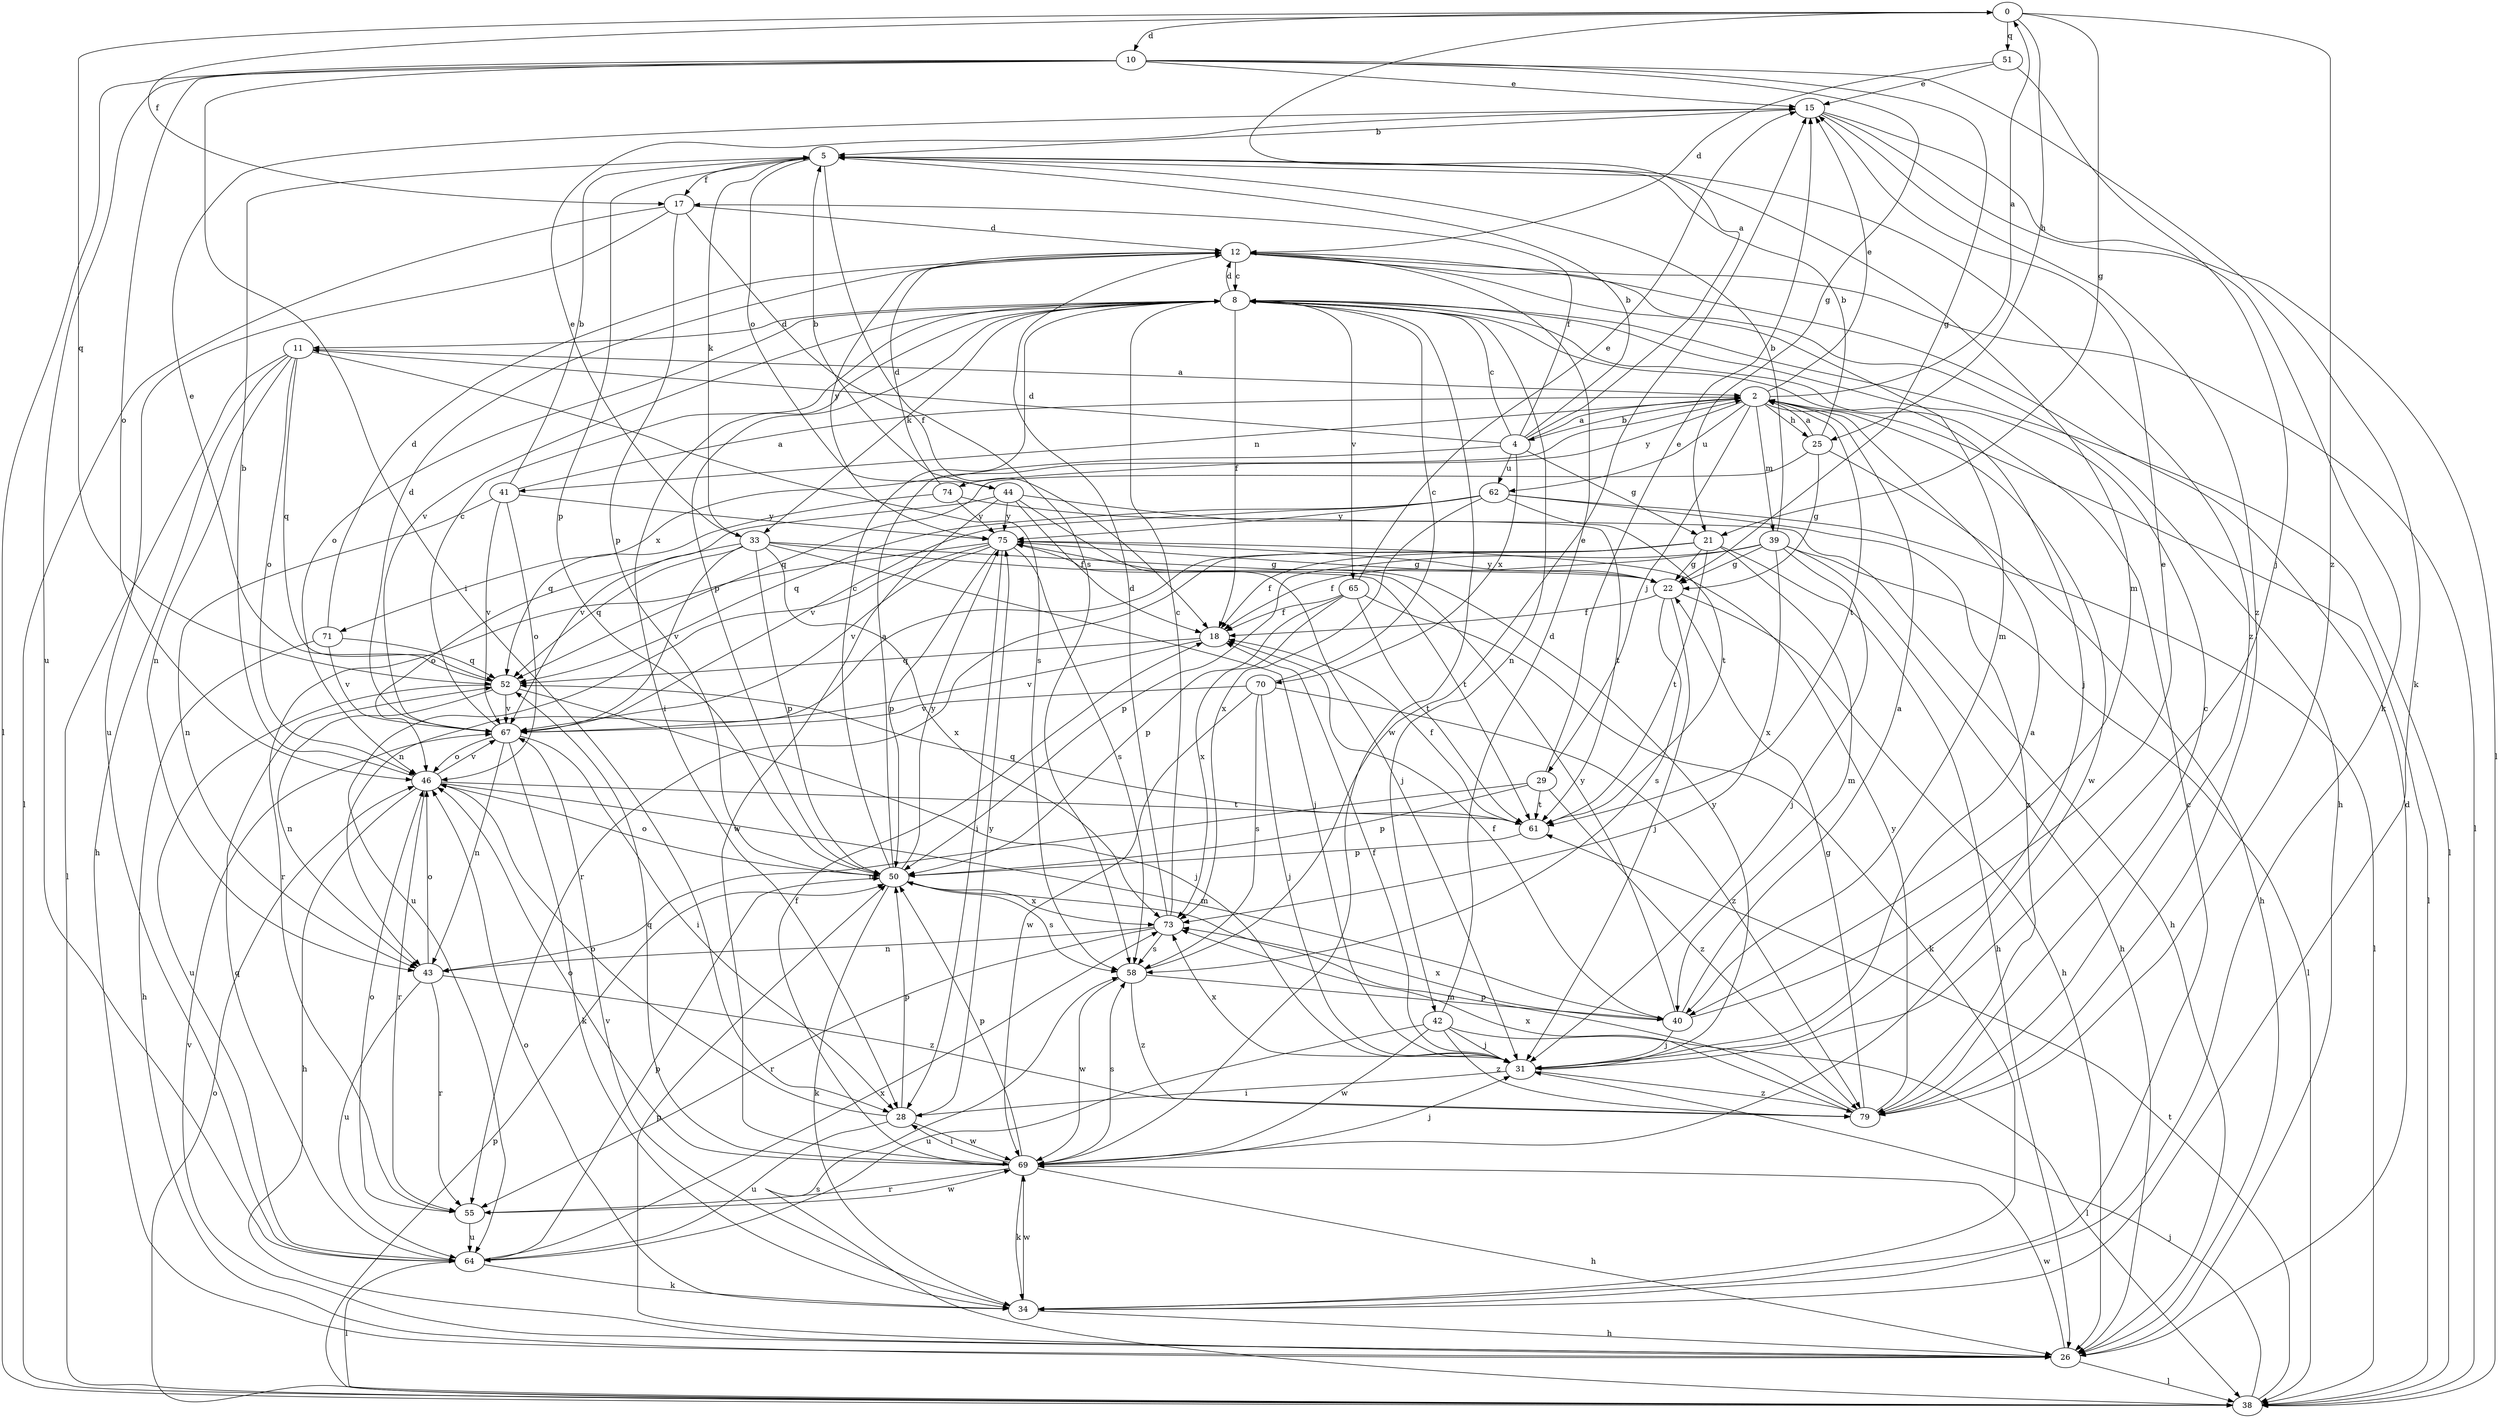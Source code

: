 strict digraph  {
0;
2;
4;
5;
8;
10;
11;
12;
15;
17;
18;
21;
22;
25;
26;
28;
29;
31;
33;
34;
38;
39;
40;
41;
42;
43;
44;
46;
50;
51;
52;
55;
58;
61;
62;
64;
65;
67;
69;
70;
71;
73;
74;
75;
79;
0 -> 10  [label=d];
0 -> 17  [label=f];
0 -> 21  [label=g];
0 -> 25  [label=h];
0 -> 51  [label=q];
0 -> 52  [label=q];
0 -> 79  [label=z];
2 -> 0  [label=a];
2 -> 4  [label=b];
2 -> 15  [label=e];
2 -> 25  [label=h];
2 -> 29  [label=j];
2 -> 38  [label=l];
2 -> 39  [label=m];
2 -> 41  [label=n];
2 -> 61  [label=t];
2 -> 62  [label=u];
2 -> 69  [label=w];
2 -> 74  [label=y];
4 -> 0  [label=a];
4 -> 2  [label=a];
4 -> 5  [label=b];
4 -> 8  [label=c];
4 -> 11  [label=d];
4 -> 17  [label=f];
4 -> 21  [label=g];
4 -> 62  [label=u];
4 -> 70  [label=x];
4 -> 71  [label=x];
5 -> 17  [label=f];
5 -> 33  [label=k];
5 -> 40  [label=m];
5 -> 44  [label=o];
5 -> 50  [label=p];
5 -> 58  [label=s];
5 -> 79  [label=z];
8 -> 11  [label=d];
8 -> 12  [label=d];
8 -> 18  [label=f];
8 -> 28  [label=i];
8 -> 31  [label=j];
8 -> 33  [label=k];
8 -> 38  [label=l];
8 -> 42  [label=n];
8 -> 46  [label=o];
8 -> 50  [label=p];
8 -> 65  [label=v];
8 -> 67  [label=v];
8 -> 69  [label=w];
10 -> 15  [label=e];
10 -> 21  [label=g];
10 -> 22  [label=g];
10 -> 28  [label=i];
10 -> 34  [label=k];
10 -> 38  [label=l];
10 -> 46  [label=o];
10 -> 64  [label=u];
11 -> 2  [label=a];
11 -> 26  [label=h];
11 -> 38  [label=l];
11 -> 43  [label=n];
11 -> 46  [label=o];
11 -> 52  [label=q];
11 -> 58  [label=s];
12 -> 8  [label=c];
12 -> 26  [label=h];
12 -> 38  [label=l];
12 -> 40  [label=m];
12 -> 75  [label=y];
15 -> 5  [label=b];
15 -> 34  [label=k];
15 -> 38  [label=l];
15 -> 79  [label=z];
17 -> 12  [label=d];
17 -> 18  [label=f];
17 -> 38  [label=l];
17 -> 50  [label=p];
17 -> 64  [label=u];
18 -> 52  [label=q];
18 -> 67  [label=v];
21 -> 18  [label=f];
21 -> 22  [label=g];
21 -> 26  [label=h];
21 -> 40  [label=m];
21 -> 43  [label=n];
21 -> 55  [label=r];
21 -> 61  [label=t];
22 -> 18  [label=f];
22 -> 26  [label=h];
22 -> 31  [label=j];
22 -> 58  [label=s];
22 -> 75  [label=y];
25 -> 2  [label=a];
25 -> 5  [label=b];
25 -> 22  [label=g];
25 -> 26  [label=h];
25 -> 52  [label=q];
26 -> 12  [label=d];
26 -> 38  [label=l];
26 -> 50  [label=p];
26 -> 67  [label=v];
26 -> 69  [label=w];
28 -> 46  [label=o];
28 -> 50  [label=p];
28 -> 64  [label=u];
28 -> 69  [label=w];
28 -> 75  [label=y];
29 -> 15  [label=e];
29 -> 43  [label=n];
29 -> 50  [label=p];
29 -> 61  [label=t];
29 -> 79  [label=z];
31 -> 2  [label=a];
31 -> 18  [label=f];
31 -> 28  [label=i];
31 -> 73  [label=x];
31 -> 75  [label=y];
31 -> 79  [label=z];
33 -> 15  [label=e];
33 -> 22  [label=g];
33 -> 31  [label=j];
33 -> 46  [label=o];
33 -> 50  [label=p];
33 -> 52  [label=q];
33 -> 61  [label=t];
33 -> 67  [label=v];
33 -> 73  [label=x];
34 -> 8  [label=c];
34 -> 26  [label=h];
34 -> 46  [label=o];
34 -> 67  [label=v];
34 -> 69  [label=w];
38 -> 31  [label=j];
38 -> 46  [label=o];
38 -> 50  [label=p];
38 -> 58  [label=s];
38 -> 61  [label=t];
39 -> 5  [label=b];
39 -> 18  [label=f];
39 -> 22  [label=g];
39 -> 26  [label=h];
39 -> 31  [label=j];
39 -> 38  [label=l];
39 -> 50  [label=p];
39 -> 73  [label=x];
40 -> 2  [label=a];
40 -> 15  [label=e];
40 -> 18  [label=f];
40 -> 31  [label=j];
40 -> 73  [label=x];
40 -> 75  [label=y];
41 -> 2  [label=a];
41 -> 5  [label=b];
41 -> 43  [label=n];
41 -> 46  [label=o];
41 -> 67  [label=v];
41 -> 75  [label=y];
42 -> 12  [label=d];
42 -> 31  [label=j];
42 -> 38  [label=l];
42 -> 64  [label=u];
42 -> 69  [label=w];
42 -> 79  [label=z];
43 -> 46  [label=o];
43 -> 55  [label=r];
43 -> 64  [label=u];
43 -> 79  [label=z];
44 -> 5  [label=b];
44 -> 18  [label=f];
44 -> 31  [label=j];
44 -> 61  [label=t];
44 -> 67  [label=v];
44 -> 69  [label=w];
44 -> 75  [label=y];
46 -> 5  [label=b];
46 -> 26  [label=h];
46 -> 40  [label=m];
46 -> 55  [label=r];
46 -> 61  [label=t];
46 -> 67  [label=v];
50 -> 2  [label=a];
50 -> 8  [label=c];
50 -> 34  [label=k];
50 -> 46  [label=o];
50 -> 58  [label=s];
50 -> 73  [label=x];
50 -> 75  [label=y];
51 -> 12  [label=d];
51 -> 15  [label=e];
51 -> 31  [label=j];
52 -> 15  [label=e];
52 -> 31  [label=j];
52 -> 43  [label=n];
52 -> 64  [label=u];
52 -> 67  [label=v];
55 -> 46  [label=o];
55 -> 64  [label=u];
55 -> 69  [label=w];
58 -> 15  [label=e];
58 -> 40  [label=m];
58 -> 69  [label=w];
58 -> 79  [label=z];
61 -> 18  [label=f];
61 -> 50  [label=p];
61 -> 52  [label=q];
62 -> 38  [label=l];
62 -> 52  [label=q];
62 -> 61  [label=t];
62 -> 67  [label=v];
62 -> 73  [label=x];
62 -> 75  [label=y];
62 -> 79  [label=z];
64 -> 34  [label=k];
64 -> 38  [label=l];
64 -> 50  [label=p];
64 -> 52  [label=q];
64 -> 73  [label=x];
65 -> 15  [label=e];
65 -> 18  [label=f];
65 -> 34  [label=k];
65 -> 50  [label=p];
65 -> 61  [label=t];
65 -> 73  [label=x];
67 -> 8  [label=c];
67 -> 12  [label=d];
67 -> 28  [label=i];
67 -> 34  [label=k];
67 -> 43  [label=n];
67 -> 46  [label=o];
69 -> 18  [label=f];
69 -> 26  [label=h];
69 -> 28  [label=i];
69 -> 31  [label=j];
69 -> 34  [label=k];
69 -> 46  [label=o];
69 -> 50  [label=p];
69 -> 52  [label=q];
69 -> 55  [label=r];
69 -> 58  [label=s];
70 -> 8  [label=c];
70 -> 31  [label=j];
70 -> 58  [label=s];
70 -> 67  [label=v];
70 -> 69  [label=w];
70 -> 79  [label=z];
71 -> 12  [label=d];
71 -> 26  [label=h];
71 -> 52  [label=q];
71 -> 67  [label=v];
73 -> 8  [label=c];
73 -> 12  [label=d];
73 -> 43  [label=n];
73 -> 55  [label=r];
73 -> 58  [label=s];
74 -> 12  [label=d];
74 -> 26  [label=h];
74 -> 52  [label=q];
74 -> 75  [label=y];
75 -> 22  [label=g];
75 -> 28  [label=i];
75 -> 50  [label=p];
75 -> 55  [label=r];
75 -> 58  [label=s];
75 -> 64  [label=u];
75 -> 67  [label=v];
79 -> 8  [label=c];
79 -> 22  [label=g];
79 -> 50  [label=p];
79 -> 73  [label=x];
79 -> 75  [label=y];
}

